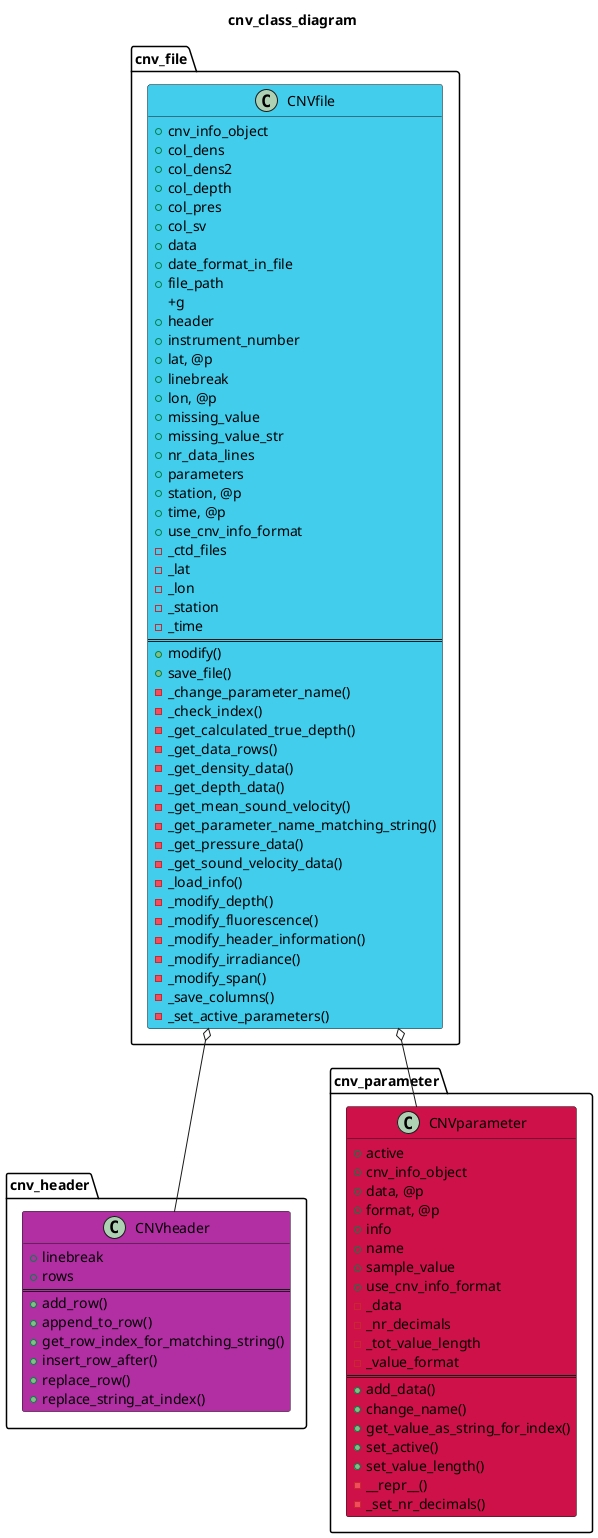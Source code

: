 @startuml

title cnv_class_diagram

class cnv_file.CNVfile #42CDED {
	+cnv_info_object
	+col_dens
	+col_dens2
	+col_depth
	+col_pres
	+col_sv
	+data
	+date_format_in_file
	+file_path
	+g
	+header
	+instrument_number
	+lat, @p
	+linebreak
	+lon, @p
	+missing_value
	+missing_value_str
	+nr_data_lines
	+parameters
	+station, @p
	+time, @p
	+use_cnv_info_format
	-_ctd_files
	-_lat
	-_lon
	-_station
	-_time
==
	+modify()
	+save_file()
	-_change_parameter_name()
	-_check_index()
	-_get_calculated_true_depth()
	-_get_data_rows()
	-_get_density_data()
	-_get_depth_data()
	-_get_mean_sound_velocity()
	-_get_parameter_name_matching_string()
	-_get_pressure_data()
	-_get_sound_velocity_data()
	-_load_info()
	-_modify_depth()
	-_modify_fluorescence()
	-_modify_header_information()
	-_modify_irradiance()
	-_modify_span()
	-_save_columns()
	-_set_active_parameters()
}

class cnv_header.CNVheader #B22EA3 {
	+linebreak
	+rows
==
	+add_row()
	+append_to_row()
	+get_row_index_for_matching_string()
	+insert_row_after()
	+replace_row()
	+replace_string_at_index()
}

class cnv_parameter.CNVparameter #CE1149 {
	+active
	+cnv_info_object
	+data, @p
	+format, @p
	+info
	+name
	+sample_value
	+use_cnv_info_format
	-_data
	-_nr_decimals
	-_tot_value_length
	-_value_format
==
	+add_data()
	+change_name()
	+get_value_as_string_for_index()
	+set_active()
	+set_value_length()
	-__repr__()
	-_set_nr_decimals()
}


cnv_file.CNVfile o-- cnv_header.CNVheader
cnv_file.CNVfile o-- cnv_parameter.CNVparameter

@enduml